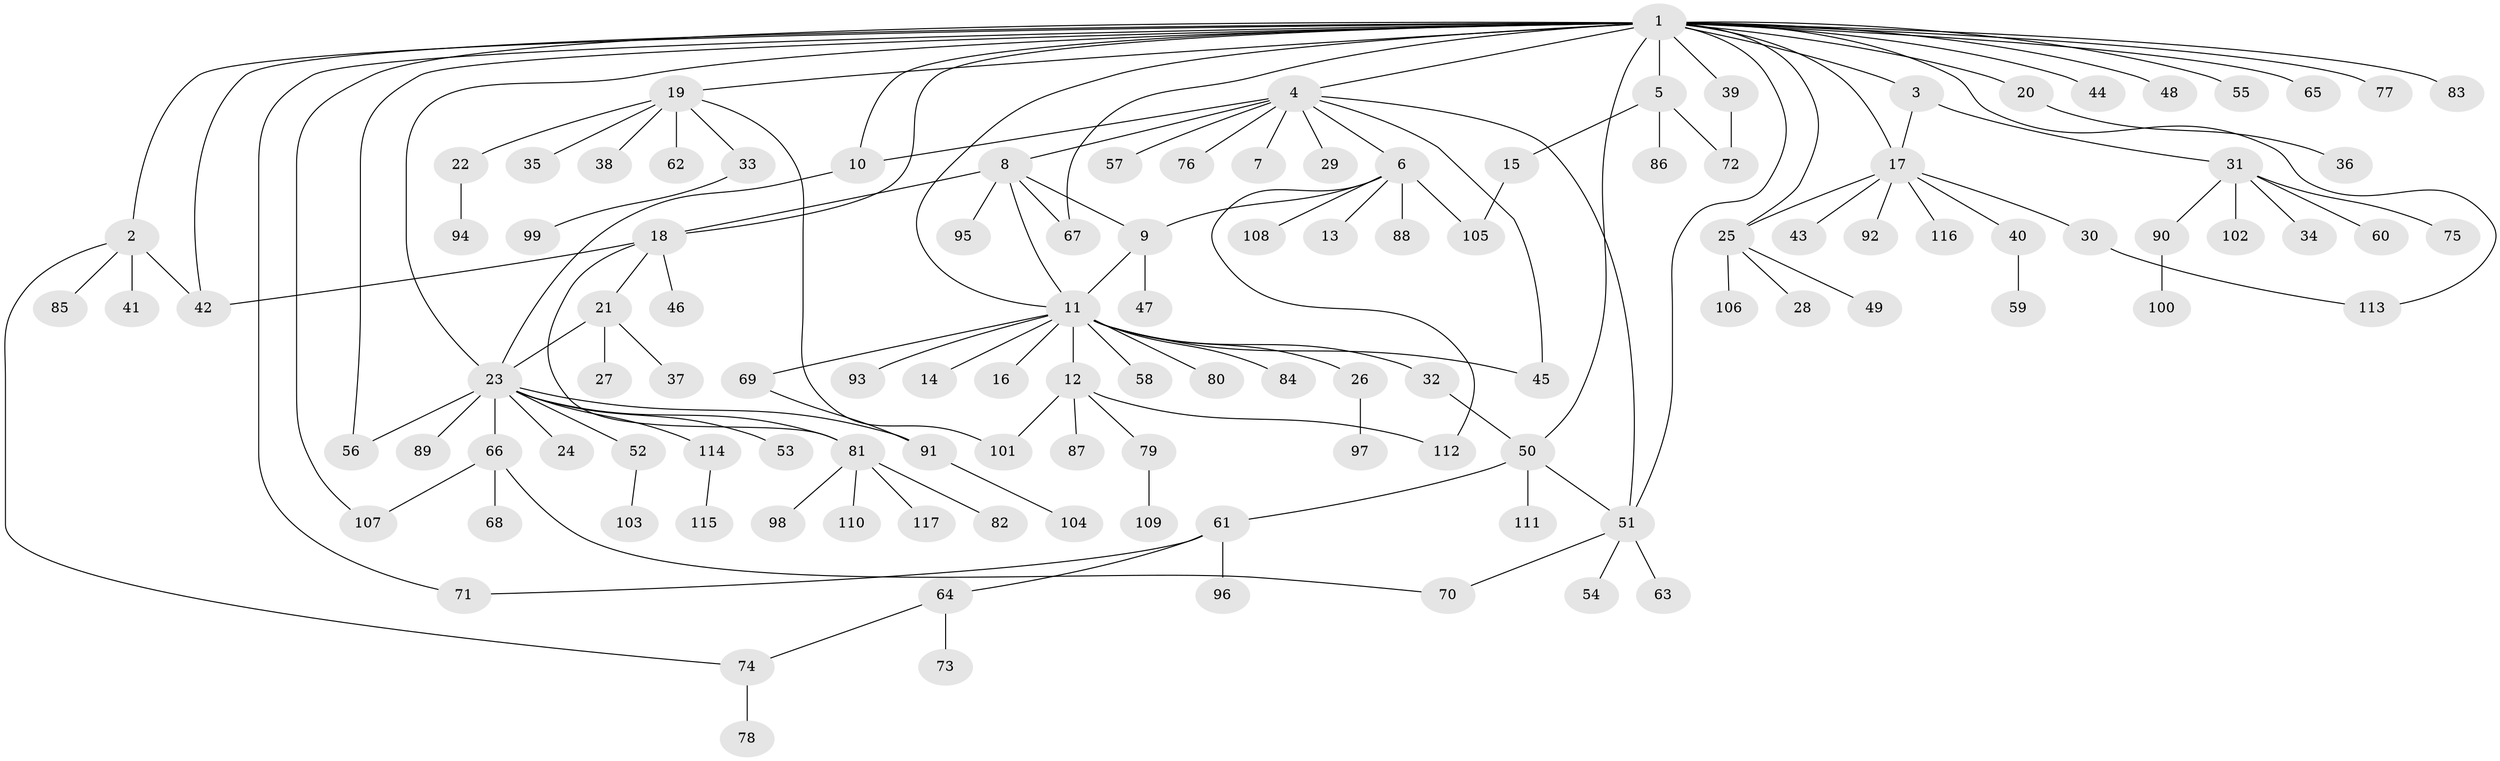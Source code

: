 // Generated by graph-tools (version 1.1) at 2025/35/03/09/25 02:35:47]
// undirected, 117 vertices, 144 edges
graph export_dot {
graph [start="1"]
  node [color=gray90,style=filled];
  1;
  2;
  3;
  4;
  5;
  6;
  7;
  8;
  9;
  10;
  11;
  12;
  13;
  14;
  15;
  16;
  17;
  18;
  19;
  20;
  21;
  22;
  23;
  24;
  25;
  26;
  27;
  28;
  29;
  30;
  31;
  32;
  33;
  34;
  35;
  36;
  37;
  38;
  39;
  40;
  41;
  42;
  43;
  44;
  45;
  46;
  47;
  48;
  49;
  50;
  51;
  52;
  53;
  54;
  55;
  56;
  57;
  58;
  59;
  60;
  61;
  62;
  63;
  64;
  65;
  66;
  67;
  68;
  69;
  70;
  71;
  72;
  73;
  74;
  75;
  76;
  77;
  78;
  79;
  80;
  81;
  82;
  83;
  84;
  85;
  86;
  87;
  88;
  89;
  90;
  91;
  92;
  93;
  94;
  95;
  96;
  97;
  98;
  99;
  100;
  101;
  102;
  103;
  104;
  105;
  106;
  107;
  108;
  109;
  110;
  111;
  112;
  113;
  114;
  115;
  116;
  117;
  1 -- 2;
  1 -- 3;
  1 -- 4;
  1 -- 5;
  1 -- 10;
  1 -- 11;
  1 -- 17;
  1 -- 18;
  1 -- 19;
  1 -- 20;
  1 -- 23;
  1 -- 25;
  1 -- 39;
  1 -- 42;
  1 -- 44;
  1 -- 48;
  1 -- 50;
  1 -- 51;
  1 -- 55;
  1 -- 56;
  1 -- 65;
  1 -- 67;
  1 -- 71;
  1 -- 77;
  1 -- 83;
  1 -- 107;
  1 -- 113;
  2 -- 41;
  2 -- 42;
  2 -- 74;
  2 -- 85;
  3 -- 17;
  3 -- 31;
  4 -- 6;
  4 -- 7;
  4 -- 8;
  4 -- 10;
  4 -- 29;
  4 -- 45;
  4 -- 51;
  4 -- 57;
  4 -- 76;
  5 -- 15;
  5 -- 72;
  5 -- 86;
  6 -- 9;
  6 -- 13;
  6 -- 88;
  6 -- 105;
  6 -- 108;
  6 -- 112;
  8 -- 9;
  8 -- 11;
  8 -- 18;
  8 -- 67;
  8 -- 95;
  9 -- 11;
  9 -- 47;
  10 -- 23;
  11 -- 12;
  11 -- 14;
  11 -- 16;
  11 -- 26;
  11 -- 32;
  11 -- 45;
  11 -- 58;
  11 -- 69;
  11 -- 80;
  11 -- 84;
  11 -- 93;
  12 -- 79;
  12 -- 87;
  12 -- 101;
  12 -- 112;
  15 -- 105;
  17 -- 25;
  17 -- 30;
  17 -- 40;
  17 -- 43;
  17 -- 92;
  17 -- 116;
  18 -- 21;
  18 -- 42;
  18 -- 46;
  18 -- 81;
  19 -- 22;
  19 -- 33;
  19 -- 35;
  19 -- 38;
  19 -- 62;
  19 -- 101;
  20 -- 36;
  21 -- 23;
  21 -- 27;
  21 -- 37;
  22 -- 94;
  23 -- 24;
  23 -- 52;
  23 -- 53;
  23 -- 56;
  23 -- 66;
  23 -- 81;
  23 -- 89;
  23 -- 91;
  23 -- 114;
  25 -- 28;
  25 -- 49;
  25 -- 106;
  26 -- 97;
  30 -- 113;
  31 -- 34;
  31 -- 60;
  31 -- 75;
  31 -- 90;
  31 -- 102;
  32 -- 50;
  33 -- 99;
  39 -- 72;
  40 -- 59;
  50 -- 51;
  50 -- 61;
  50 -- 111;
  51 -- 54;
  51 -- 63;
  51 -- 70;
  52 -- 103;
  61 -- 64;
  61 -- 71;
  61 -- 96;
  64 -- 73;
  64 -- 74;
  66 -- 68;
  66 -- 70;
  66 -- 107;
  69 -- 91;
  74 -- 78;
  79 -- 109;
  81 -- 82;
  81 -- 98;
  81 -- 110;
  81 -- 117;
  90 -- 100;
  91 -- 104;
  114 -- 115;
}
